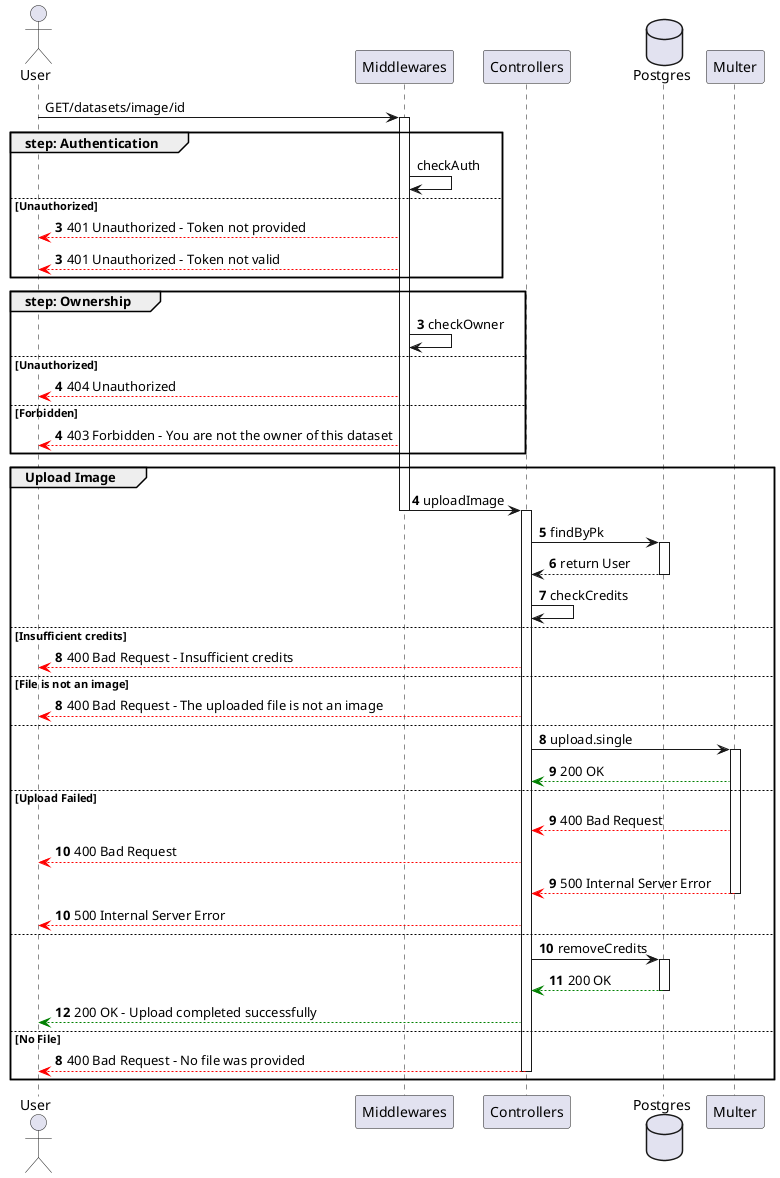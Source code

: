 @startuml UploadImage

actor User

participant Middlewares
participant Controllers
database Postgres
participant Multer 

User -> Middlewares ++: GET/datasets/image/id
group step: Authentication
    Middlewares -> Middlewares : checkAuth
else Unauthorized
    autonumber 3
    Middlewares --[#red]> User : 401 Unauthorized - Token not provided
    autonumber 3
    Middlewares --[#red]> User : 401 Unauthorized - Token not valid
end

group step: Ownership 
    autonumber 3
    Middlewares -> Middlewares : checkOwner 
else Unauthorized
    autonumber 4
    Middlewares --[#red]> User : 404 Unauthorized
else Forbidden 
    autonumber 4
    Middlewares --[#red]> User : 403 Forbidden - You are not the owner of this dataset
end

group Upload Image
    autonumber 4
    Middlewares -> Controllers --++: uploadImage
    Controllers -> Postgres ++: findByPk  
    Postgres --> Controllers --: return User
    Controllers -> Controllers: checkCredits
else Insufficient credits
    Controllers --[#red]> User: 400 Bad Request - Insufficient credits
else File is not an image
    autonumber 8
    Controllers --[#red]> User: 400 Bad Request - The uploaded file is not an image
else 
    autonumber 8
    Controllers -> Multer++: upload.single
    Multer --[#green]> Controllers: 200 OK
else Upload Failed
    autonumber 9
    Multer --[#red]> Controllers: 400 Bad Request
    Controllers --[#red]> User: 400 Bad Request
    autonumber 9
    Multer --[#red]> Controllers--: 500 Internal Server Error
    Controllers --[#red]> User: 500 Internal Server Error
else
    autonumber 10
    Controllers -> Postgres ++: removeCredits
    Postgres --[#green]> Controllers --: 200 OK
    Controllers --[#green]> User: 200 OK - Upload completed successfully
else No File
    autonumber 8
    Controllers --[#red]> User --: 400 Bad Request - No file was provided
end

@enduml